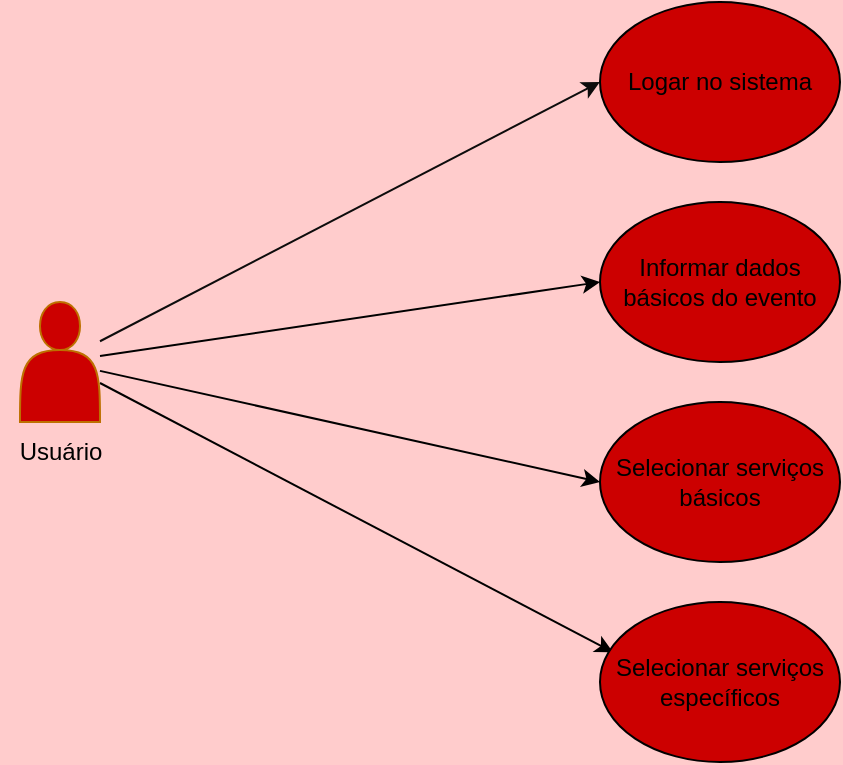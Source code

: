 <mxfile>
    <diagram id="p7srvX-NDT8vMN4-lV_J" name="Page-1">
        <mxGraphModel dx="701" dy="616" grid="1" gridSize="10" guides="1" tooltips="1" connect="1" arrows="1" fold="1" page="1" pageScale="1" pageWidth="827" pageHeight="1169" background="#FFCCCC" math="0" shadow="0">
            <root>
                <mxCell id="0"/>
                <mxCell id="1" parent="0"/>
                <mxCell id="2" style="edgeStyle=none;html=1;entryX=0;entryY=0.5;entryDx=0;entryDy=0;fontColor=#0d0c0c;strokeColor=#0d0c0c;" edge="1" parent="1" source="3" target="4">
                    <mxGeometry relative="1" as="geometry"/>
                </mxCell>
                <mxCell id="9" style="edgeStyle=none;html=1;entryX=0;entryY=0.5;entryDx=0;entryDy=0;fontColor=#000000;strokeColor=#000000;" edge="1" parent="1" source="3" target="6">
                    <mxGeometry relative="1" as="geometry"/>
                </mxCell>
                <mxCell id="10" style="edgeStyle=none;html=1;entryX=0;entryY=0.5;entryDx=0;entryDy=0;fontColor=#000000;strokeColor=#000000;" edge="1" parent="1" source="3" target="7">
                    <mxGeometry relative="1" as="geometry"/>
                </mxCell>
                <mxCell id="11" style="edgeStyle=none;html=1;entryX=0.055;entryY=0.315;entryDx=0;entryDy=0;entryPerimeter=0;fontColor=#000000;strokeColor=#000000;" edge="1" parent="1" source="3" target="8">
                    <mxGeometry relative="1" as="geometry"/>
                </mxCell>
                <mxCell id="3" value="&lt;div style=&quot;text-align: justify;&quot;&gt;&lt;br&gt;&lt;/div&gt;" style="shape=actor;whiteSpace=wrap;html=1;fillColor=#CC0000;fontColor=#000000;strokeColor=#BD7000;align=right;" vertex="1" parent="1">
                    <mxGeometry x="80" y="180" width="40" height="60" as="geometry"/>
                </mxCell>
                <mxCell id="4" value="Logar no sistema" style="ellipse;whiteSpace=wrap;html=1;fillColor=#CC0000;" vertex="1" parent="1">
                    <mxGeometry x="370" y="30" width="120" height="80" as="geometry"/>
                </mxCell>
                <mxCell id="5" value="&lt;font color=&quot;#000000&quot;&gt;Usuário&lt;/font&gt;" style="text;html=1;align=center;verticalAlign=middle;resizable=0;points=[];autosize=1;strokeColor=none;fillColor=none;" vertex="1" parent="1">
                    <mxGeometry x="70" y="240" width="60" height="30" as="geometry"/>
                </mxCell>
                <mxCell id="6" value="Informar dados básicos do evento" style="ellipse;whiteSpace=wrap;html=1;fillColor=#CC0000;" vertex="1" parent="1">
                    <mxGeometry x="370" y="130" width="120" height="80" as="geometry"/>
                </mxCell>
                <mxCell id="7" value="Selecionar serviços básicos" style="ellipse;whiteSpace=wrap;html=1;fillColor=#CC0000;" vertex="1" parent="1">
                    <mxGeometry x="370" y="230" width="120" height="80" as="geometry"/>
                </mxCell>
                <mxCell id="8" value="Selecionar serviços específicos" style="ellipse;whiteSpace=wrap;html=1;fillColor=#CC0000;" vertex="1" parent="1">
                    <mxGeometry x="370" y="330" width="120" height="80" as="geometry"/>
                </mxCell>
            </root>
        </mxGraphModel>
    </diagram>
</mxfile>